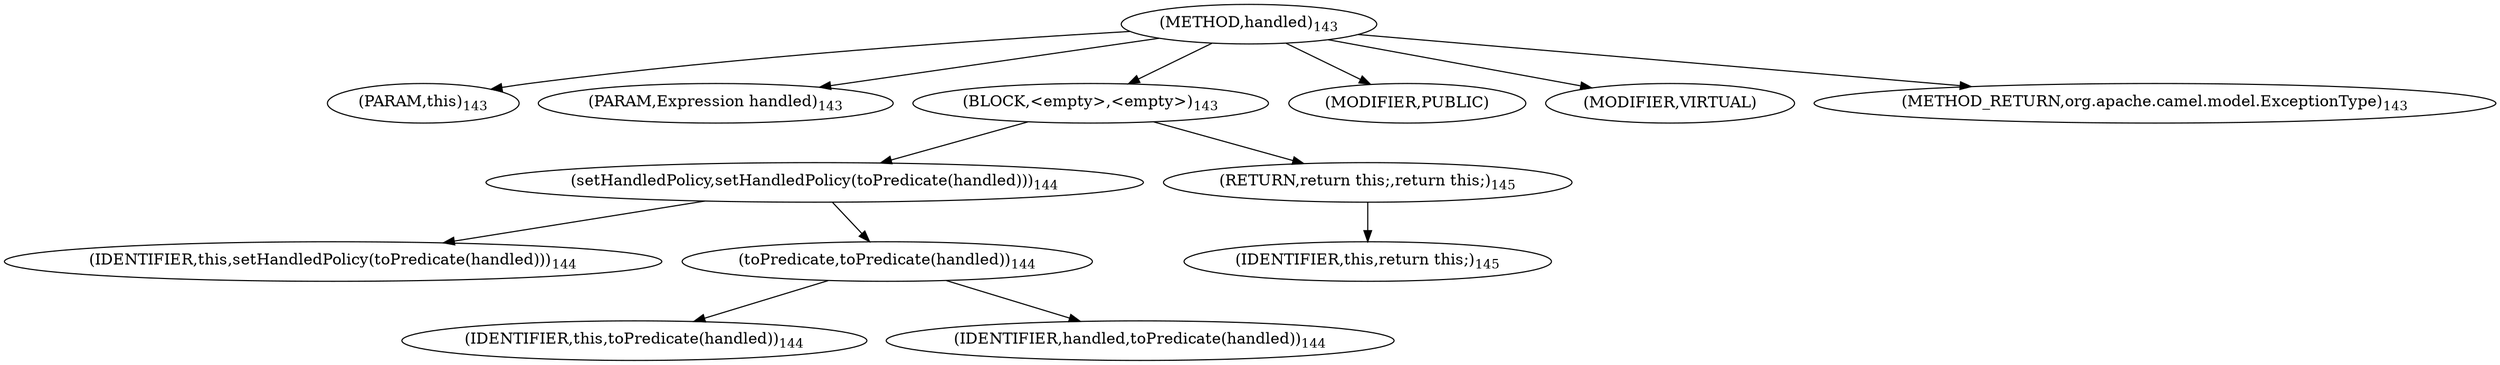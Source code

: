 digraph "handled" {  
"421" [label = <(METHOD,handled)<SUB>143</SUB>> ]
"26" [label = <(PARAM,this)<SUB>143</SUB>> ]
"422" [label = <(PARAM,Expression handled)<SUB>143</SUB>> ]
"423" [label = <(BLOCK,&lt;empty&gt;,&lt;empty&gt;)<SUB>143</SUB>> ]
"424" [label = <(setHandledPolicy,setHandledPolicy(toPredicate(handled)))<SUB>144</SUB>> ]
"27" [label = <(IDENTIFIER,this,setHandledPolicy(toPredicate(handled)))<SUB>144</SUB>> ]
"425" [label = <(toPredicate,toPredicate(handled))<SUB>144</SUB>> ]
"25" [label = <(IDENTIFIER,this,toPredicate(handled))<SUB>144</SUB>> ]
"426" [label = <(IDENTIFIER,handled,toPredicate(handled))<SUB>144</SUB>> ]
"427" [label = <(RETURN,return this;,return this;)<SUB>145</SUB>> ]
"28" [label = <(IDENTIFIER,this,return this;)<SUB>145</SUB>> ]
"428" [label = <(MODIFIER,PUBLIC)> ]
"429" [label = <(MODIFIER,VIRTUAL)> ]
"430" [label = <(METHOD_RETURN,org.apache.camel.model.ExceptionType)<SUB>143</SUB>> ]
  "421" -> "26" 
  "421" -> "422" 
  "421" -> "423" 
  "421" -> "428" 
  "421" -> "429" 
  "421" -> "430" 
  "423" -> "424" 
  "423" -> "427" 
  "424" -> "27" 
  "424" -> "425" 
  "425" -> "25" 
  "425" -> "426" 
  "427" -> "28" 
}
